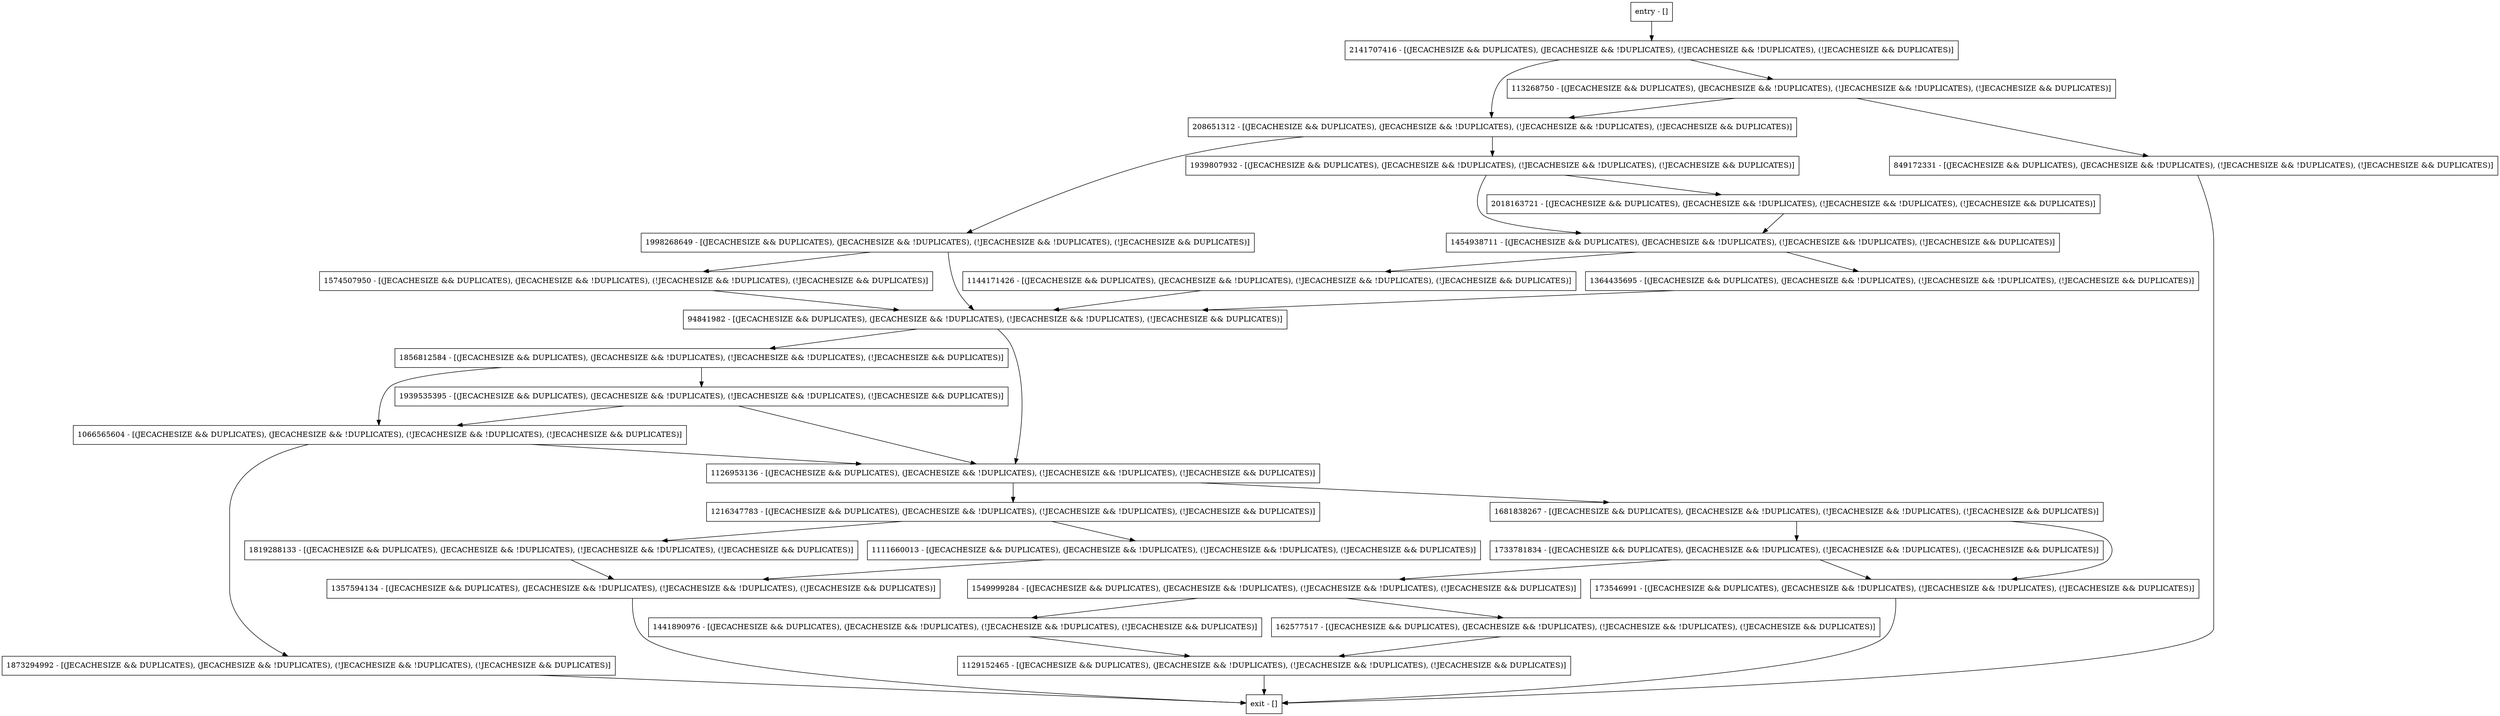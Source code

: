 digraph updateLNSlotKey {
node [shape=record];
1441890976 [label="1441890976 - [(JECACHESIZE && DUPLICATES), (JECACHESIZE && !DUPLICATES), (!JECACHESIZE && !DUPLICATES), (!JECACHESIZE && DUPLICATES)]"];
113268750 [label="113268750 - [(JECACHESIZE && DUPLICATES), (JECACHESIZE && !DUPLICATES), (!JECACHESIZE && !DUPLICATES), (!JECACHESIZE && DUPLICATES)]"];
1144171426 [label="1144171426 - [(JECACHESIZE && DUPLICATES), (JECACHESIZE && !DUPLICATES), (!JECACHESIZE && !DUPLICATES), (!JECACHESIZE && DUPLICATES)]"];
1129152465 [label="1129152465 - [(JECACHESIZE && DUPLICATES), (JECACHESIZE && !DUPLICATES), (!JECACHESIZE && !DUPLICATES), (!JECACHESIZE && DUPLICATES)]"];
1364435695 [label="1364435695 - [(JECACHESIZE && DUPLICATES), (JECACHESIZE && !DUPLICATES), (!JECACHESIZE && !DUPLICATES), (!JECACHESIZE && DUPLICATES)]"];
1819288133 [label="1819288133 - [(JECACHESIZE && DUPLICATES), (JECACHESIZE && !DUPLICATES), (!JECACHESIZE && !DUPLICATES), (!JECACHESIZE && DUPLICATES)]"];
2141707416 [label="2141707416 - [(JECACHESIZE && DUPLICATES), (JECACHESIZE && !DUPLICATES), (!JECACHESIZE && !DUPLICATES), (!JECACHESIZE && DUPLICATES)]"];
1856812584 [label="1856812584 - [(JECACHESIZE && DUPLICATES), (JECACHESIZE && !DUPLICATES), (!JECACHESIZE && !DUPLICATES), (!JECACHESIZE && DUPLICATES)]"];
94841982 [label="94841982 - [(JECACHESIZE && DUPLICATES), (JECACHESIZE && !DUPLICATES), (!JECACHESIZE && !DUPLICATES), (!JECACHESIZE && DUPLICATES)]"];
1066565604 [label="1066565604 - [(JECACHESIZE && DUPLICATES), (JECACHESIZE && !DUPLICATES), (!JECACHESIZE && !DUPLICATES), (!JECACHESIZE && DUPLICATES)]"];
1574507950 [label="1574507950 - [(JECACHESIZE && DUPLICATES), (JECACHESIZE && !DUPLICATES), (!JECACHESIZE && !DUPLICATES), (!JECACHESIZE && DUPLICATES)]"];
1216347783 [label="1216347783 - [(JECACHESIZE && DUPLICATES), (JECACHESIZE && !DUPLICATES), (!JECACHESIZE && !DUPLICATES), (!JECACHESIZE && DUPLICATES)]"];
1681838267 [label="1681838267 - [(JECACHESIZE && DUPLICATES), (JECACHESIZE && !DUPLICATES), (!JECACHESIZE && !DUPLICATES), (!JECACHESIZE && DUPLICATES)]"];
1549999284 [label="1549999284 - [(JECACHESIZE && DUPLICATES), (JECACHESIZE && !DUPLICATES), (!JECACHESIZE && !DUPLICATES), (!JECACHESIZE && DUPLICATES)]"];
1939535395 [label="1939535395 - [(JECACHESIZE && DUPLICATES), (JECACHESIZE && !DUPLICATES), (!JECACHESIZE && !DUPLICATES), (!JECACHESIZE && DUPLICATES)]"];
208651312 [label="208651312 - [(JECACHESIZE && DUPLICATES), (JECACHESIZE && !DUPLICATES), (!JECACHESIZE && !DUPLICATES), (!JECACHESIZE && DUPLICATES)]"];
1111660013 [label="1111660013 - [(JECACHESIZE && DUPLICATES), (JECACHESIZE && !DUPLICATES), (!JECACHESIZE && !DUPLICATES), (!JECACHESIZE && DUPLICATES)]"];
1733781834 [label="1733781834 - [(JECACHESIZE && DUPLICATES), (JECACHESIZE && !DUPLICATES), (!JECACHESIZE && !DUPLICATES), (!JECACHESIZE && DUPLICATES)]"];
entry [label="entry - []"];
exit [label="exit - []"];
162577517 [label="162577517 - [(JECACHESIZE && DUPLICATES), (JECACHESIZE && !DUPLICATES), (!JECACHESIZE && !DUPLICATES), (!JECACHESIZE && DUPLICATES)]"];
1357594134 [label="1357594134 - [(JECACHESIZE && DUPLICATES), (JECACHESIZE && !DUPLICATES), (!JECACHESIZE && !DUPLICATES), (!JECACHESIZE && DUPLICATES)]"];
849172331 [label="849172331 - [(JECACHESIZE && DUPLICATES), (JECACHESIZE && !DUPLICATES), (!JECACHESIZE && !DUPLICATES), (!JECACHESIZE && DUPLICATES)]"];
173546991 [label="173546991 - [(JECACHESIZE && DUPLICATES), (JECACHESIZE && !DUPLICATES), (!JECACHESIZE && !DUPLICATES), (!JECACHESIZE && DUPLICATES)]"];
1126953136 [label="1126953136 - [(JECACHESIZE && DUPLICATES), (JECACHESIZE && !DUPLICATES), (!JECACHESIZE && !DUPLICATES), (!JECACHESIZE && DUPLICATES)]"];
1873294992 [label="1873294992 - [(JECACHESIZE && DUPLICATES), (JECACHESIZE && !DUPLICATES), (!JECACHESIZE && !DUPLICATES), (!JECACHESIZE && DUPLICATES)]"];
2018163721 [label="2018163721 - [(JECACHESIZE && DUPLICATES), (JECACHESIZE && !DUPLICATES), (!JECACHESIZE && !DUPLICATES), (!JECACHESIZE && DUPLICATES)]"];
1998268649 [label="1998268649 - [(JECACHESIZE && DUPLICATES), (JECACHESIZE && !DUPLICATES), (!JECACHESIZE && !DUPLICATES), (!JECACHESIZE && DUPLICATES)]"];
1939807932 [label="1939807932 - [(JECACHESIZE && DUPLICATES), (JECACHESIZE && !DUPLICATES), (!JECACHESIZE && !DUPLICATES), (!JECACHESIZE && DUPLICATES)]"];
1454938711 [label="1454938711 - [(JECACHESIZE && DUPLICATES), (JECACHESIZE && !DUPLICATES), (!JECACHESIZE && !DUPLICATES), (!JECACHESIZE && DUPLICATES)]"];
entry;
exit;
1441890976 -> 1129152465;
113268750 -> 208651312;
113268750 -> 849172331;
1144171426 -> 94841982;
1129152465 -> exit;
1364435695 -> 94841982;
1819288133 -> 1357594134;
2141707416 -> 208651312;
2141707416 -> 113268750;
1856812584 -> 1066565604;
1856812584 -> 1939535395;
94841982 -> 1126953136;
94841982 -> 1856812584;
1066565604 -> 1873294992;
1066565604 -> 1126953136;
1574507950 -> 94841982;
1216347783 -> 1111660013;
1216347783 -> 1819288133;
1681838267 -> 173546991;
1681838267 -> 1733781834;
1549999284 -> 162577517;
1549999284 -> 1441890976;
1939535395 -> 1066565604;
1939535395 -> 1126953136;
208651312 -> 1998268649;
208651312 -> 1939807932;
1111660013 -> 1357594134;
1733781834 -> 1549999284;
1733781834 -> 173546991;
entry -> 2141707416;
162577517 -> 1129152465;
1357594134 -> exit;
849172331 -> exit;
173546991 -> exit;
1126953136 -> 1216347783;
1126953136 -> 1681838267;
1873294992 -> exit;
2018163721 -> 1454938711;
1998268649 -> 94841982;
1998268649 -> 1574507950;
1939807932 -> 2018163721;
1939807932 -> 1454938711;
1454938711 -> 1144171426;
1454938711 -> 1364435695;
}
